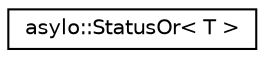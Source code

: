 digraph "Graphical Class Hierarchy"
{
  edge [fontname="Helvetica",fontsize="10",labelfontname="Helvetica",labelfontsize="10"];
  node [fontname="Helvetica",fontsize="10",shape=record];
  rankdir="LR";
  Node0 [label="asylo::StatusOr\< T \>",height=0.2,width=0.4,color="black", fillcolor="white", style="filled",URL="$classasylo_1_1StatusOr.html",tooltip="A class for representing either a usable value, or an error. "];
}
